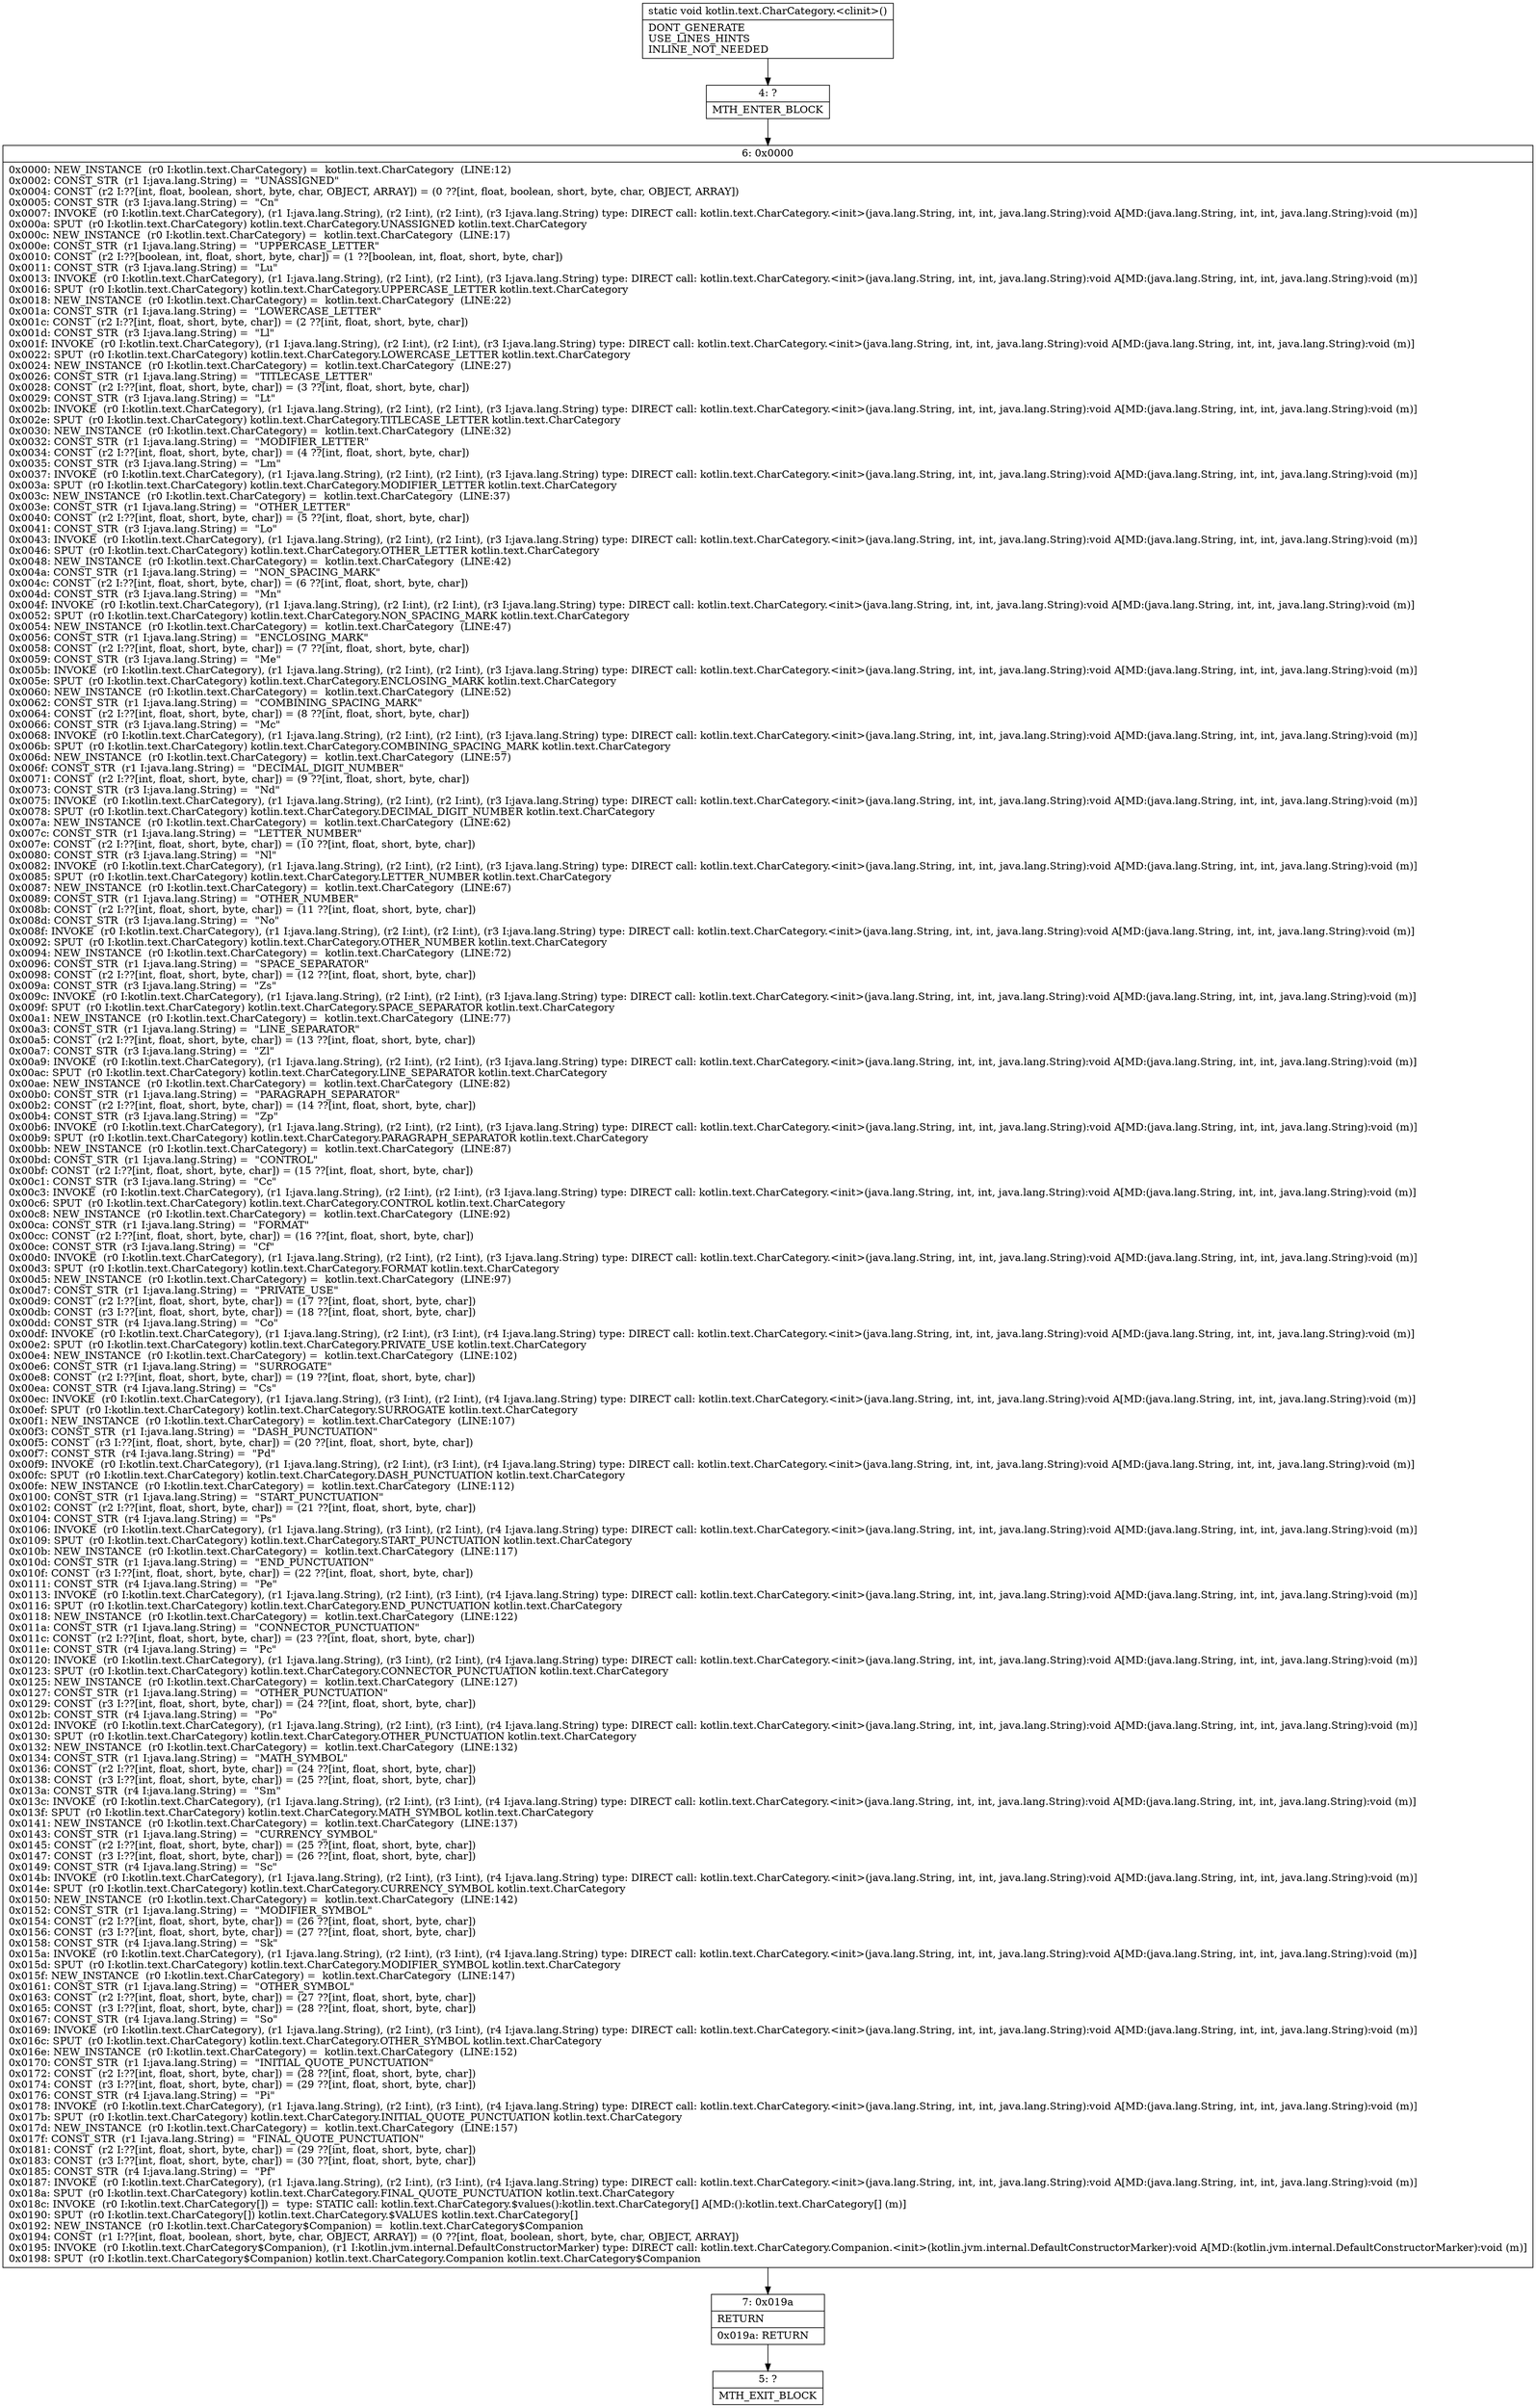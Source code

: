 digraph "CFG forkotlin.text.CharCategory.\<clinit\>()V" {
Node_4 [shape=record,label="{4\:\ ?|MTH_ENTER_BLOCK\l}"];
Node_6 [shape=record,label="{6\:\ 0x0000|0x0000: NEW_INSTANCE  (r0 I:kotlin.text.CharCategory) =  kotlin.text.CharCategory  (LINE:12)\l0x0002: CONST_STR  (r1 I:java.lang.String) =  \"UNASSIGNED\" \l0x0004: CONST  (r2 I:??[int, float, boolean, short, byte, char, OBJECT, ARRAY]) = (0 ??[int, float, boolean, short, byte, char, OBJECT, ARRAY]) \l0x0005: CONST_STR  (r3 I:java.lang.String) =  \"Cn\" \l0x0007: INVOKE  (r0 I:kotlin.text.CharCategory), (r1 I:java.lang.String), (r2 I:int), (r2 I:int), (r3 I:java.lang.String) type: DIRECT call: kotlin.text.CharCategory.\<init\>(java.lang.String, int, int, java.lang.String):void A[MD:(java.lang.String, int, int, java.lang.String):void (m)]\l0x000a: SPUT  (r0 I:kotlin.text.CharCategory) kotlin.text.CharCategory.UNASSIGNED kotlin.text.CharCategory \l0x000c: NEW_INSTANCE  (r0 I:kotlin.text.CharCategory) =  kotlin.text.CharCategory  (LINE:17)\l0x000e: CONST_STR  (r1 I:java.lang.String) =  \"UPPERCASE_LETTER\" \l0x0010: CONST  (r2 I:??[boolean, int, float, short, byte, char]) = (1 ??[boolean, int, float, short, byte, char]) \l0x0011: CONST_STR  (r3 I:java.lang.String) =  \"Lu\" \l0x0013: INVOKE  (r0 I:kotlin.text.CharCategory), (r1 I:java.lang.String), (r2 I:int), (r2 I:int), (r3 I:java.lang.String) type: DIRECT call: kotlin.text.CharCategory.\<init\>(java.lang.String, int, int, java.lang.String):void A[MD:(java.lang.String, int, int, java.lang.String):void (m)]\l0x0016: SPUT  (r0 I:kotlin.text.CharCategory) kotlin.text.CharCategory.UPPERCASE_LETTER kotlin.text.CharCategory \l0x0018: NEW_INSTANCE  (r0 I:kotlin.text.CharCategory) =  kotlin.text.CharCategory  (LINE:22)\l0x001a: CONST_STR  (r1 I:java.lang.String) =  \"LOWERCASE_LETTER\" \l0x001c: CONST  (r2 I:??[int, float, short, byte, char]) = (2 ??[int, float, short, byte, char]) \l0x001d: CONST_STR  (r3 I:java.lang.String) =  \"Ll\" \l0x001f: INVOKE  (r0 I:kotlin.text.CharCategory), (r1 I:java.lang.String), (r2 I:int), (r2 I:int), (r3 I:java.lang.String) type: DIRECT call: kotlin.text.CharCategory.\<init\>(java.lang.String, int, int, java.lang.String):void A[MD:(java.lang.String, int, int, java.lang.String):void (m)]\l0x0022: SPUT  (r0 I:kotlin.text.CharCategory) kotlin.text.CharCategory.LOWERCASE_LETTER kotlin.text.CharCategory \l0x0024: NEW_INSTANCE  (r0 I:kotlin.text.CharCategory) =  kotlin.text.CharCategory  (LINE:27)\l0x0026: CONST_STR  (r1 I:java.lang.String) =  \"TITLECASE_LETTER\" \l0x0028: CONST  (r2 I:??[int, float, short, byte, char]) = (3 ??[int, float, short, byte, char]) \l0x0029: CONST_STR  (r3 I:java.lang.String) =  \"Lt\" \l0x002b: INVOKE  (r0 I:kotlin.text.CharCategory), (r1 I:java.lang.String), (r2 I:int), (r2 I:int), (r3 I:java.lang.String) type: DIRECT call: kotlin.text.CharCategory.\<init\>(java.lang.String, int, int, java.lang.String):void A[MD:(java.lang.String, int, int, java.lang.String):void (m)]\l0x002e: SPUT  (r0 I:kotlin.text.CharCategory) kotlin.text.CharCategory.TITLECASE_LETTER kotlin.text.CharCategory \l0x0030: NEW_INSTANCE  (r0 I:kotlin.text.CharCategory) =  kotlin.text.CharCategory  (LINE:32)\l0x0032: CONST_STR  (r1 I:java.lang.String) =  \"MODIFIER_LETTER\" \l0x0034: CONST  (r2 I:??[int, float, short, byte, char]) = (4 ??[int, float, short, byte, char]) \l0x0035: CONST_STR  (r3 I:java.lang.String) =  \"Lm\" \l0x0037: INVOKE  (r0 I:kotlin.text.CharCategory), (r1 I:java.lang.String), (r2 I:int), (r2 I:int), (r3 I:java.lang.String) type: DIRECT call: kotlin.text.CharCategory.\<init\>(java.lang.String, int, int, java.lang.String):void A[MD:(java.lang.String, int, int, java.lang.String):void (m)]\l0x003a: SPUT  (r0 I:kotlin.text.CharCategory) kotlin.text.CharCategory.MODIFIER_LETTER kotlin.text.CharCategory \l0x003c: NEW_INSTANCE  (r0 I:kotlin.text.CharCategory) =  kotlin.text.CharCategory  (LINE:37)\l0x003e: CONST_STR  (r1 I:java.lang.String) =  \"OTHER_LETTER\" \l0x0040: CONST  (r2 I:??[int, float, short, byte, char]) = (5 ??[int, float, short, byte, char]) \l0x0041: CONST_STR  (r3 I:java.lang.String) =  \"Lo\" \l0x0043: INVOKE  (r0 I:kotlin.text.CharCategory), (r1 I:java.lang.String), (r2 I:int), (r2 I:int), (r3 I:java.lang.String) type: DIRECT call: kotlin.text.CharCategory.\<init\>(java.lang.String, int, int, java.lang.String):void A[MD:(java.lang.String, int, int, java.lang.String):void (m)]\l0x0046: SPUT  (r0 I:kotlin.text.CharCategory) kotlin.text.CharCategory.OTHER_LETTER kotlin.text.CharCategory \l0x0048: NEW_INSTANCE  (r0 I:kotlin.text.CharCategory) =  kotlin.text.CharCategory  (LINE:42)\l0x004a: CONST_STR  (r1 I:java.lang.String) =  \"NON_SPACING_MARK\" \l0x004c: CONST  (r2 I:??[int, float, short, byte, char]) = (6 ??[int, float, short, byte, char]) \l0x004d: CONST_STR  (r3 I:java.lang.String) =  \"Mn\" \l0x004f: INVOKE  (r0 I:kotlin.text.CharCategory), (r1 I:java.lang.String), (r2 I:int), (r2 I:int), (r3 I:java.lang.String) type: DIRECT call: kotlin.text.CharCategory.\<init\>(java.lang.String, int, int, java.lang.String):void A[MD:(java.lang.String, int, int, java.lang.String):void (m)]\l0x0052: SPUT  (r0 I:kotlin.text.CharCategory) kotlin.text.CharCategory.NON_SPACING_MARK kotlin.text.CharCategory \l0x0054: NEW_INSTANCE  (r0 I:kotlin.text.CharCategory) =  kotlin.text.CharCategory  (LINE:47)\l0x0056: CONST_STR  (r1 I:java.lang.String) =  \"ENCLOSING_MARK\" \l0x0058: CONST  (r2 I:??[int, float, short, byte, char]) = (7 ??[int, float, short, byte, char]) \l0x0059: CONST_STR  (r3 I:java.lang.String) =  \"Me\" \l0x005b: INVOKE  (r0 I:kotlin.text.CharCategory), (r1 I:java.lang.String), (r2 I:int), (r2 I:int), (r3 I:java.lang.String) type: DIRECT call: kotlin.text.CharCategory.\<init\>(java.lang.String, int, int, java.lang.String):void A[MD:(java.lang.String, int, int, java.lang.String):void (m)]\l0x005e: SPUT  (r0 I:kotlin.text.CharCategory) kotlin.text.CharCategory.ENCLOSING_MARK kotlin.text.CharCategory \l0x0060: NEW_INSTANCE  (r0 I:kotlin.text.CharCategory) =  kotlin.text.CharCategory  (LINE:52)\l0x0062: CONST_STR  (r1 I:java.lang.String) =  \"COMBINING_SPACING_MARK\" \l0x0064: CONST  (r2 I:??[int, float, short, byte, char]) = (8 ??[int, float, short, byte, char]) \l0x0066: CONST_STR  (r3 I:java.lang.String) =  \"Mc\" \l0x0068: INVOKE  (r0 I:kotlin.text.CharCategory), (r1 I:java.lang.String), (r2 I:int), (r2 I:int), (r3 I:java.lang.String) type: DIRECT call: kotlin.text.CharCategory.\<init\>(java.lang.String, int, int, java.lang.String):void A[MD:(java.lang.String, int, int, java.lang.String):void (m)]\l0x006b: SPUT  (r0 I:kotlin.text.CharCategory) kotlin.text.CharCategory.COMBINING_SPACING_MARK kotlin.text.CharCategory \l0x006d: NEW_INSTANCE  (r0 I:kotlin.text.CharCategory) =  kotlin.text.CharCategory  (LINE:57)\l0x006f: CONST_STR  (r1 I:java.lang.String) =  \"DECIMAL_DIGIT_NUMBER\" \l0x0071: CONST  (r2 I:??[int, float, short, byte, char]) = (9 ??[int, float, short, byte, char]) \l0x0073: CONST_STR  (r3 I:java.lang.String) =  \"Nd\" \l0x0075: INVOKE  (r0 I:kotlin.text.CharCategory), (r1 I:java.lang.String), (r2 I:int), (r2 I:int), (r3 I:java.lang.String) type: DIRECT call: kotlin.text.CharCategory.\<init\>(java.lang.String, int, int, java.lang.String):void A[MD:(java.lang.String, int, int, java.lang.String):void (m)]\l0x0078: SPUT  (r0 I:kotlin.text.CharCategory) kotlin.text.CharCategory.DECIMAL_DIGIT_NUMBER kotlin.text.CharCategory \l0x007a: NEW_INSTANCE  (r0 I:kotlin.text.CharCategory) =  kotlin.text.CharCategory  (LINE:62)\l0x007c: CONST_STR  (r1 I:java.lang.String) =  \"LETTER_NUMBER\" \l0x007e: CONST  (r2 I:??[int, float, short, byte, char]) = (10 ??[int, float, short, byte, char]) \l0x0080: CONST_STR  (r3 I:java.lang.String) =  \"Nl\" \l0x0082: INVOKE  (r0 I:kotlin.text.CharCategory), (r1 I:java.lang.String), (r2 I:int), (r2 I:int), (r3 I:java.lang.String) type: DIRECT call: kotlin.text.CharCategory.\<init\>(java.lang.String, int, int, java.lang.String):void A[MD:(java.lang.String, int, int, java.lang.String):void (m)]\l0x0085: SPUT  (r0 I:kotlin.text.CharCategory) kotlin.text.CharCategory.LETTER_NUMBER kotlin.text.CharCategory \l0x0087: NEW_INSTANCE  (r0 I:kotlin.text.CharCategory) =  kotlin.text.CharCategory  (LINE:67)\l0x0089: CONST_STR  (r1 I:java.lang.String) =  \"OTHER_NUMBER\" \l0x008b: CONST  (r2 I:??[int, float, short, byte, char]) = (11 ??[int, float, short, byte, char]) \l0x008d: CONST_STR  (r3 I:java.lang.String) =  \"No\" \l0x008f: INVOKE  (r0 I:kotlin.text.CharCategory), (r1 I:java.lang.String), (r2 I:int), (r2 I:int), (r3 I:java.lang.String) type: DIRECT call: kotlin.text.CharCategory.\<init\>(java.lang.String, int, int, java.lang.String):void A[MD:(java.lang.String, int, int, java.lang.String):void (m)]\l0x0092: SPUT  (r0 I:kotlin.text.CharCategory) kotlin.text.CharCategory.OTHER_NUMBER kotlin.text.CharCategory \l0x0094: NEW_INSTANCE  (r0 I:kotlin.text.CharCategory) =  kotlin.text.CharCategory  (LINE:72)\l0x0096: CONST_STR  (r1 I:java.lang.String) =  \"SPACE_SEPARATOR\" \l0x0098: CONST  (r2 I:??[int, float, short, byte, char]) = (12 ??[int, float, short, byte, char]) \l0x009a: CONST_STR  (r3 I:java.lang.String) =  \"Zs\" \l0x009c: INVOKE  (r0 I:kotlin.text.CharCategory), (r1 I:java.lang.String), (r2 I:int), (r2 I:int), (r3 I:java.lang.String) type: DIRECT call: kotlin.text.CharCategory.\<init\>(java.lang.String, int, int, java.lang.String):void A[MD:(java.lang.String, int, int, java.lang.String):void (m)]\l0x009f: SPUT  (r0 I:kotlin.text.CharCategory) kotlin.text.CharCategory.SPACE_SEPARATOR kotlin.text.CharCategory \l0x00a1: NEW_INSTANCE  (r0 I:kotlin.text.CharCategory) =  kotlin.text.CharCategory  (LINE:77)\l0x00a3: CONST_STR  (r1 I:java.lang.String) =  \"LINE_SEPARATOR\" \l0x00a5: CONST  (r2 I:??[int, float, short, byte, char]) = (13 ??[int, float, short, byte, char]) \l0x00a7: CONST_STR  (r3 I:java.lang.String) =  \"Zl\" \l0x00a9: INVOKE  (r0 I:kotlin.text.CharCategory), (r1 I:java.lang.String), (r2 I:int), (r2 I:int), (r3 I:java.lang.String) type: DIRECT call: kotlin.text.CharCategory.\<init\>(java.lang.String, int, int, java.lang.String):void A[MD:(java.lang.String, int, int, java.lang.String):void (m)]\l0x00ac: SPUT  (r0 I:kotlin.text.CharCategory) kotlin.text.CharCategory.LINE_SEPARATOR kotlin.text.CharCategory \l0x00ae: NEW_INSTANCE  (r0 I:kotlin.text.CharCategory) =  kotlin.text.CharCategory  (LINE:82)\l0x00b0: CONST_STR  (r1 I:java.lang.String) =  \"PARAGRAPH_SEPARATOR\" \l0x00b2: CONST  (r2 I:??[int, float, short, byte, char]) = (14 ??[int, float, short, byte, char]) \l0x00b4: CONST_STR  (r3 I:java.lang.String) =  \"Zp\" \l0x00b6: INVOKE  (r0 I:kotlin.text.CharCategory), (r1 I:java.lang.String), (r2 I:int), (r2 I:int), (r3 I:java.lang.String) type: DIRECT call: kotlin.text.CharCategory.\<init\>(java.lang.String, int, int, java.lang.String):void A[MD:(java.lang.String, int, int, java.lang.String):void (m)]\l0x00b9: SPUT  (r0 I:kotlin.text.CharCategory) kotlin.text.CharCategory.PARAGRAPH_SEPARATOR kotlin.text.CharCategory \l0x00bb: NEW_INSTANCE  (r0 I:kotlin.text.CharCategory) =  kotlin.text.CharCategory  (LINE:87)\l0x00bd: CONST_STR  (r1 I:java.lang.String) =  \"CONTROL\" \l0x00bf: CONST  (r2 I:??[int, float, short, byte, char]) = (15 ??[int, float, short, byte, char]) \l0x00c1: CONST_STR  (r3 I:java.lang.String) =  \"Cc\" \l0x00c3: INVOKE  (r0 I:kotlin.text.CharCategory), (r1 I:java.lang.String), (r2 I:int), (r2 I:int), (r3 I:java.lang.String) type: DIRECT call: kotlin.text.CharCategory.\<init\>(java.lang.String, int, int, java.lang.String):void A[MD:(java.lang.String, int, int, java.lang.String):void (m)]\l0x00c6: SPUT  (r0 I:kotlin.text.CharCategory) kotlin.text.CharCategory.CONTROL kotlin.text.CharCategory \l0x00c8: NEW_INSTANCE  (r0 I:kotlin.text.CharCategory) =  kotlin.text.CharCategory  (LINE:92)\l0x00ca: CONST_STR  (r1 I:java.lang.String) =  \"FORMAT\" \l0x00cc: CONST  (r2 I:??[int, float, short, byte, char]) = (16 ??[int, float, short, byte, char]) \l0x00ce: CONST_STR  (r3 I:java.lang.String) =  \"Cf\" \l0x00d0: INVOKE  (r0 I:kotlin.text.CharCategory), (r1 I:java.lang.String), (r2 I:int), (r2 I:int), (r3 I:java.lang.String) type: DIRECT call: kotlin.text.CharCategory.\<init\>(java.lang.String, int, int, java.lang.String):void A[MD:(java.lang.String, int, int, java.lang.String):void (m)]\l0x00d3: SPUT  (r0 I:kotlin.text.CharCategory) kotlin.text.CharCategory.FORMAT kotlin.text.CharCategory \l0x00d5: NEW_INSTANCE  (r0 I:kotlin.text.CharCategory) =  kotlin.text.CharCategory  (LINE:97)\l0x00d7: CONST_STR  (r1 I:java.lang.String) =  \"PRIVATE_USE\" \l0x00d9: CONST  (r2 I:??[int, float, short, byte, char]) = (17 ??[int, float, short, byte, char]) \l0x00db: CONST  (r3 I:??[int, float, short, byte, char]) = (18 ??[int, float, short, byte, char]) \l0x00dd: CONST_STR  (r4 I:java.lang.String) =  \"Co\" \l0x00df: INVOKE  (r0 I:kotlin.text.CharCategory), (r1 I:java.lang.String), (r2 I:int), (r3 I:int), (r4 I:java.lang.String) type: DIRECT call: kotlin.text.CharCategory.\<init\>(java.lang.String, int, int, java.lang.String):void A[MD:(java.lang.String, int, int, java.lang.String):void (m)]\l0x00e2: SPUT  (r0 I:kotlin.text.CharCategory) kotlin.text.CharCategory.PRIVATE_USE kotlin.text.CharCategory \l0x00e4: NEW_INSTANCE  (r0 I:kotlin.text.CharCategory) =  kotlin.text.CharCategory  (LINE:102)\l0x00e6: CONST_STR  (r1 I:java.lang.String) =  \"SURROGATE\" \l0x00e8: CONST  (r2 I:??[int, float, short, byte, char]) = (19 ??[int, float, short, byte, char]) \l0x00ea: CONST_STR  (r4 I:java.lang.String) =  \"Cs\" \l0x00ec: INVOKE  (r0 I:kotlin.text.CharCategory), (r1 I:java.lang.String), (r3 I:int), (r2 I:int), (r4 I:java.lang.String) type: DIRECT call: kotlin.text.CharCategory.\<init\>(java.lang.String, int, int, java.lang.String):void A[MD:(java.lang.String, int, int, java.lang.String):void (m)]\l0x00ef: SPUT  (r0 I:kotlin.text.CharCategory) kotlin.text.CharCategory.SURROGATE kotlin.text.CharCategory \l0x00f1: NEW_INSTANCE  (r0 I:kotlin.text.CharCategory) =  kotlin.text.CharCategory  (LINE:107)\l0x00f3: CONST_STR  (r1 I:java.lang.String) =  \"DASH_PUNCTUATION\" \l0x00f5: CONST  (r3 I:??[int, float, short, byte, char]) = (20 ??[int, float, short, byte, char]) \l0x00f7: CONST_STR  (r4 I:java.lang.String) =  \"Pd\" \l0x00f9: INVOKE  (r0 I:kotlin.text.CharCategory), (r1 I:java.lang.String), (r2 I:int), (r3 I:int), (r4 I:java.lang.String) type: DIRECT call: kotlin.text.CharCategory.\<init\>(java.lang.String, int, int, java.lang.String):void A[MD:(java.lang.String, int, int, java.lang.String):void (m)]\l0x00fc: SPUT  (r0 I:kotlin.text.CharCategory) kotlin.text.CharCategory.DASH_PUNCTUATION kotlin.text.CharCategory \l0x00fe: NEW_INSTANCE  (r0 I:kotlin.text.CharCategory) =  kotlin.text.CharCategory  (LINE:112)\l0x0100: CONST_STR  (r1 I:java.lang.String) =  \"START_PUNCTUATION\" \l0x0102: CONST  (r2 I:??[int, float, short, byte, char]) = (21 ??[int, float, short, byte, char]) \l0x0104: CONST_STR  (r4 I:java.lang.String) =  \"Ps\" \l0x0106: INVOKE  (r0 I:kotlin.text.CharCategory), (r1 I:java.lang.String), (r3 I:int), (r2 I:int), (r4 I:java.lang.String) type: DIRECT call: kotlin.text.CharCategory.\<init\>(java.lang.String, int, int, java.lang.String):void A[MD:(java.lang.String, int, int, java.lang.String):void (m)]\l0x0109: SPUT  (r0 I:kotlin.text.CharCategory) kotlin.text.CharCategory.START_PUNCTUATION kotlin.text.CharCategory \l0x010b: NEW_INSTANCE  (r0 I:kotlin.text.CharCategory) =  kotlin.text.CharCategory  (LINE:117)\l0x010d: CONST_STR  (r1 I:java.lang.String) =  \"END_PUNCTUATION\" \l0x010f: CONST  (r3 I:??[int, float, short, byte, char]) = (22 ??[int, float, short, byte, char]) \l0x0111: CONST_STR  (r4 I:java.lang.String) =  \"Pe\" \l0x0113: INVOKE  (r0 I:kotlin.text.CharCategory), (r1 I:java.lang.String), (r2 I:int), (r3 I:int), (r4 I:java.lang.String) type: DIRECT call: kotlin.text.CharCategory.\<init\>(java.lang.String, int, int, java.lang.String):void A[MD:(java.lang.String, int, int, java.lang.String):void (m)]\l0x0116: SPUT  (r0 I:kotlin.text.CharCategory) kotlin.text.CharCategory.END_PUNCTUATION kotlin.text.CharCategory \l0x0118: NEW_INSTANCE  (r0 I:kotlin.text.CharCategory) =  kotlin.text.CharCategory  (LINE:122)\l0x011a: CONST_STR  (r1 I:java.lang.String) =  \"CONNECTOR_PUNCTUATION\" \l0x011c: CONST  (r2 I:??[int, float, short, byte, char]) = (23 ??[int, float, short, byte, char]) \l0x011e: CONST_STR  (r4 I:java.lang.String) =  \"Pc\" \l0x0120: INVOKE  (r0 I:kotlin.text.CharCategory), (r1 I:java.lang.String), (r3 I:int), (r2 I:int), (r4 I:java.lang.String) type: DIRECT call: kotlin.text.CharCategory.\<init\>(java.lang.String, int, int, java.lang.String):void A[MD:(java.lang.String, int, int, java.lang.String):void (m)]\l0x0123: SPUT  (r0 I:kotlin.text.CharCategory) kotlin.text.CharCategory.CONNECTOR_PUNCTUATION kotlin.text.CharCategory \l0x0125: NEW_INSTANCE  (r0 I:kotlin.text.CharCategory) =  kotlin.text.CharCategory  (LINE:127)\l0x0127: CONST_STR  (r1 I:java.lang.String) =  \"OTHER_PUNCTUATION\" \l0x0129: CONST  (r3 I:??[int, float, short, byte, char]) = (24 ??[int, float, short, byte, char]) \l0x012b: CONST_STR  (r4 I:java.lang.String) =  \"Po\" \l0x012d: INVOKE  (r0 I:kotlin.text.CharCategory), (r1 I:java.lang.String), (r2 I:int), (r3 I:int), (r4 I:java.lang.String) type: DIRECT call: kotlin.text.CharCategory.\<init\>(java.lang.String, int, int, java.lang.String):void A[MD:(java.lang.String, int, int, java.lang.String):void (m)]\l0x0130: SPUT  (r0 I:kotlin.text.CharCategory) kotlin.text.CharCategory.OTHER_PUNCTUATION kotlin.text.CharCategory \l0x0132: NEW_INSTANCE  (r0 I:kotlin.text.CharCategory) =  kotlin.text.CharCategory  (LINE:132)\l0x0134: CONST_STR  (r1 I:java.lang.String) =  \"MATH_SYMBOL\" \l0x0136: CONST  (r2 I:??[int, float, short, byte, char]) = (24 ??[int, float, short, byte, char]) \l0x0138: CONST  (r3 I:??[int, float, short, byte, char]) = (25 ??[int, float, short, byte, char]) \l0x013a: CONST_STR  (r4 I:java.lang.String) =  \"Sm\" \l0x013c: INVOKE  (r0 I:kotlin.text.CharCategory), (r1 I:java.lang.String), (r2 I:int), (r3 I:int), (r4 I:java.lang.String) type: DIRECT call: kotlin.text.CharCategory.\<init\>(java.lang.String, int, int, java.lang.String):void A[MD:(java.lang.String, int, int, java.lang.String):void (m)]\l0x013f: SPUT  (r0 I:kotlin.text.CharCategory) kotlin.text.CharCategory.MATH_SYMBOL kotlin.text.CharCategory \l0x0141: NEW_INSTANCE  (r0 I:kotlin.text.CharCategory) =  kotlin.text.CharCategory  (LINE:137)\l0x0143: CONST_STR  (r1 I:java.lang.String) =  \"CURRENCY_SYMBOL\" \l0x0145: CONST  (r2 I:??[int, float, short, byte, char]) = (25 ??[int, float, short, byte, char]) \l0x0147: CONST  (r3 I:??[int, float, short, byte, char]) = (26 ??[int, float, short, byte, char]) \l0x0149: CONST_STR  (r4 I:java.lang.String) =  \"Sc\" \l0x014b: INVOKE  (r0 I:kotlin.text.CharCategory), (r1 I:java.lang.String), (r2 I:int), (r3 I:int), (r4 I:java.lang.String) type: DIRECT call: kotlin.text.CharCategory.\<init\>(java.lang.String, int, int, java.lang.String):void A[MD:(java.lang.String, int, int, java.lang.String):void (m)]\l0x014e: SPUT  (r0 I:kotlin.text.CharCategory) kotlin.text.CharCategory.CURRENCY_SYMBOL kotlin.text.CharCategory \l0x0150: NEW_INSTANCE  (r0 I:kotlin.text.CharCategory) =  kotlin.text.CharCategory  (LINE:142)\l0x0152: CONST_STR  (r1 I:java.lang.String) =  \"MODIFIER_SYMBOL\" \l0x0154: CONST  (r2 I:??[int, float, short, byte, char]) = (26 ??[int, float, short, byte, char]) \l0x0156: CONST  (r3 I:??[int, float, short, byte, char]) = (27 ??[int, float, short, byte, char]) \l0x0158: CONST_STR  (r4 I:java.lang.String) =  \"Sk\" \l0x015a: INVOKE  (r0 I:kotlin.text.CharCategory), (r1 I:java.lang.String), (r2 I:int), (r3 I:int), (r4 I:java.lang.String) type: DIRECT call: kotlin.text.CharCategory.\<init\>(java.lang.String, int, int, java.lang.String):void A[MD:(java.lang.String, int, int, java.lang.String):void (m)]\l0x015d: SPUT  (r0 I:kotlin.text.CharCategory) kotlin.text.CharCategory.MODIFIER_SYMBOL kotlin.text.CharCategory \l0x015f: NEW_INSTANCE  (r0 I:kotlin.text.CharCategory) =  kotlin.text.CharCategory  (LINE:147)\l0x0161: CONST_STR  (r1 I:java.lang.String) =  \"OTHER_SYMBOL\" \l0x0163: CONST  (r2 I:??[int, float, short, byte, char]) = (27 ??[int, float, short, byte, char]) \l0x0165: CONST  (r3 I:??[int, float, short, byte, char]) = (28 ??[int, float, short, byte, char]) \l0x0167: CONST_STR  (r4 I:java.lang.String) =  \"So\" \l0x0169: INVOKE  (r0 I:kotlin.text.CharCategory), (r1 I:java.lang.String), (r2 I:int), (r3 I:int), (r4 I:java.lang.String) type: DIRECT call: kotlin.text.CharCategory.\<init\>(java.lang.String, int, int, java.lang.String):void A[MD:(java.lang.String, int, int, java.lang.String):void (m)]\l0x016c: SPUT  (r0 I:kotlin.text.CharCategory) kotlin.text.CharCategory.OTHER_SYMBOL kotlin.text.CharCategory \l0x016e: NEW_INSTANCE  (r0 I:kotlin.text.CharCategory) =  kotlin.text.CharCategory  (LINE:152)\l0x0170: CONST_STR  (r1 I:java.lang.String) =  \"INITIAL_QUOTE_PUNCTUATION\" \l0x0172: CONST  (r2 I:??[int, float, short, byte, char]) = (28 ??[int, float, short, byte, char]) \l0x0174: CONST  (r3 I:??[int, float, short, byte, char]) = (29 ??[int, float, short, byte, char]) \l0x0176: CONST_STR  (r4 I:java.lang.String) =  \"Pi\" \l0x0178: INVOKE  (r0 I:kotlin.text.CharCategory), (r1 I:java.lang.String), (r2 I:int), (r3 I:int), (r4 I:java.lang.String) type: DIRECT call: kotlin.text.CharCategory.\<init\>(java.lang.String, int, int, java.lang.String):void A[MD:(java.lang.String, int, int, java.lang.String):void (m)]\l0x017b: SPUT  (r0 I:kotlin.text.CharCategory) kotlin.text.CharCategory.INITIAL_QUOTE_PUNCTUATION kotlin.text.CharCategory \l0x017d: NEW_INSTANCE  (r0 I:kotlin.text.CharCategory) =  kotlin.text.CharCategory  (LINE:157)\l0x017f: CONST_STR  (r1 I:java.lang.String) =  \"FINAL_QUOTE_PUNCTUATION\" \l0x0181: CONST  (r2 I:??[int, float, short, byte, char]) = (29 ??[int, float, short, byte, char]) \l0x0183: CONST  (r3 I:??[int, float, short, byte, char]) = (30 ??[int, float, short, byte, char]) \l0x0185: CONST_STR  (r4 I:java.lang.String) =  \"Pf\" \l0x0187: INVOKE  (r0 I:kotlin.text.CharCategory), (r1 I:java.lang.String), (r2 I:int), (r3 I:int), (r4 I:java.lang.String) type: DIRECT call: kotlin.text.CharCategory.\<init\>(java.lang.String, int, int, java.lang.String):void A[MD:(java.lang.String, int, int, java.lang.String):void (m)]\l0x018a: SPUT  (r0 I:kotlin.text.CharCategory) kotlin.text.CharCategory.FINAL_QUOTE_PUNCTUATION kotlin.text.CharCategory \l0x018c: INVOKE  (r0 I:kotlin.text.CharCategory[]) =  type: STATIC call: kotlin.text.CharCategory.$values():kotlin.text.CharCategory[] A[MD:():kotlin.text.CharCategory[] (m)]\l0x0190: SPUT  (r0 I:kotlin.text.CharCategory[]) kotlin.text.CharCategory.$VALUES kotlin.text.CharCategory[] \l0x0192: NEW_INSTANCE  (r0 I:kotlin.text.CharCategory$Companion) =  kotlin.text.CharCategory$Companion \l0x0194: CONST  (r1 I:??[int, float, boolean, short, byte, char, OBJECT, ARRAY]) = (0 ??[int, float, boolean, short, byte, char, OBJECT, ARRAY]) \l0x0195: INVOKE  (r0 I:kotlin.text.CharCategory$Companion), (r1 I:kotlin.jvm.internal.DefaultConstructorMarker) type: DIRECT call: kotlin.text.CharCategory.Companion.\<init\>(kotlin.jvm.internal.DefaultConstructorMarker):void A[MD:(kotlin.jvm.internal.DefaultConstructorMarker):void (m)]\l0x0198: SPUT  (r0 I:kotlin.text.CharCategory$Companion) kotlin.text.CharCategory.Companion kotlin.text.CharCategory$Companion \l}"];
Node_7 [shape=record,label="{7\:\ 0x019a|RETURN\l|0x019a: RETURN   \l}"];
Node_5 [shape=record,label="{5\:\ ?|MTH_EXIT_BLOCK\l}"];
MethodNode[shape=record,label="{static void kotlin.text.CharCategory.\<clinit\>()  | DONT_GENERATE\lUSE_LINES_HINTS\lINLINE_NOT_NEEDED\l}"];
MethodNode -> Node_4;Node_4 -> Node_6;
Node_6 -> Node_7;
Node_7 -> Node_5;
}

